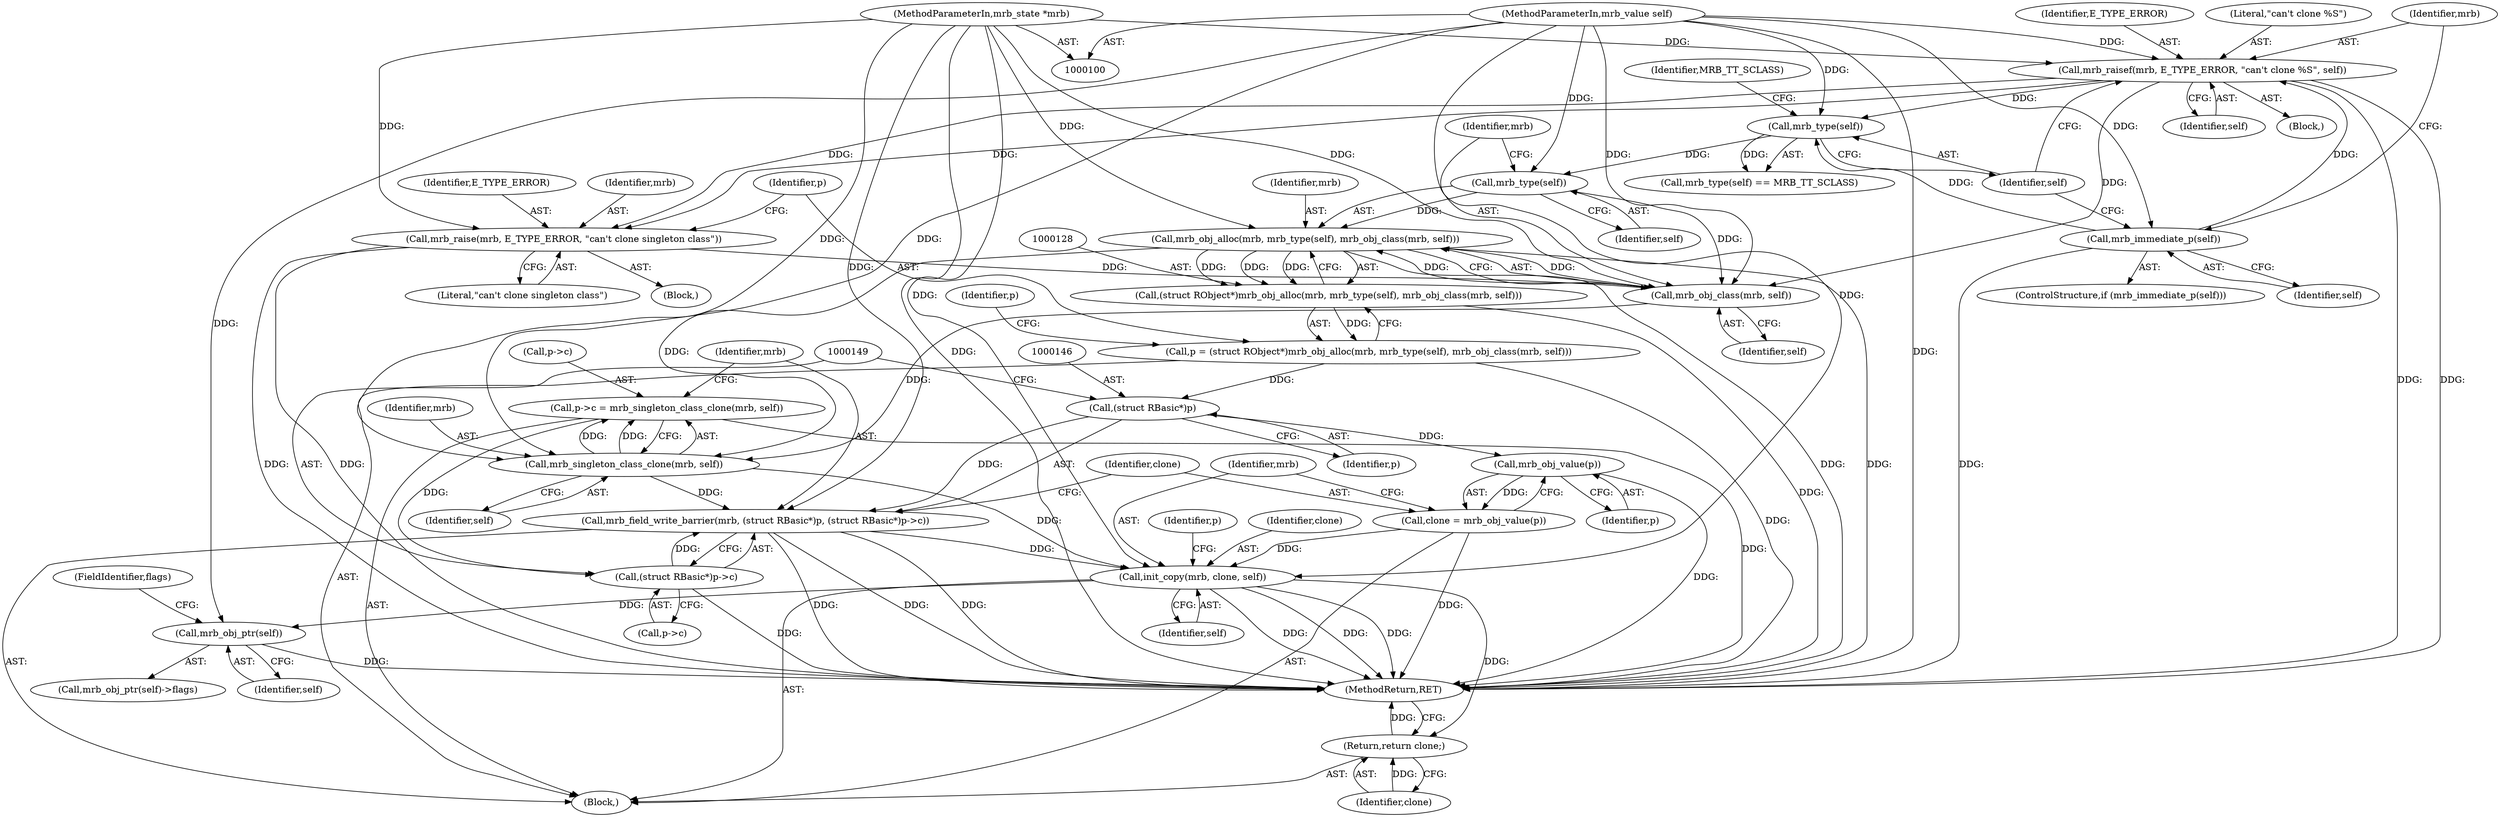 digraph "0_mruby_55edae0226409de25e59922807cb09acb45731a2@API" {
"1000157" [label="(Call,init_copy(mrb, clone, self))"];
"1000143" [label="(Call,mrb_field_write_barrier(mrb, (struct RBasic*)p, (struct RBasic*)p->c))"];
"1000140" [label="(Call,mrb_singleton_class_clone(mrb, self))"];
"1000129" [label="(Call,mrb_obj_alloc(mrb, mrb_type(self), mrb_obj_class(mrb, self)))"];
"1000133" [label="(Call,mrb_obj_class(mrb, self))"];
"1000121" [label="(Call,mrb_raise(mrb, E_TYPE_ERROR, \"can't clone singleton class\"))"];
"1000110" [label="(Call,mrb_raisef(mrb, E_TYPE_ERROR, \"can't clone %S\", self))"];
"1000101" [label="(MethodParameterIn,mrb_state *mrb)"];
"1000107" [label="(Call,mrb_immediate_p(self))"];
"1000102" [label="(MethodParameterIn,mrb_value self)"];
"1000131" [label="(Call,mrb_type(self))"];
"1000117" [label="(Call,mrb_type(self))"];
"1000145" [label="(Call,(struct RBasic*)p)"];
"1000125" [label="(Call,p = (struct RObject*)mrb_obj_alloc(mrb, mrb_type(self), mrb_obj_class(mrb, self)))"];
"1000127" [label="(Call,(struct RObject*)mrb_obj_alloc(mrb, mrb_type(self), mrb_obj_class(mrb, self)))"];
"1000148" [label="(Call,(struct RBasic*)p->c)"];
"1000136" [label="(Call,p->c = mrb_singleton_class_clone(mrb, self))"];
"1000153" [label="(Call,clone = mrb_obj_value(p))"];
"1000155" [label="(Call,mrb_obj_value(p))"];
"1000167" [label="(Call,mrb_obj_ptr(self))"];
"1000171" [label="(Return,return clone;)"];
"1000145" [label="(Call,(struct RBasic*)p)"];
"1000154" [label="(Identifier,clone)"];
"1000166" [label="(Call,mrb_obj_ptr(self)->flags)"];
"1000117" [label="(Call,mrb_type(self))"];
"1000121" [label="(Call,mrb_raise(mrb, E_TYPE_ERROR, \"can't clone singleton class\"))"];
"1000142" [label="(Identifier,self)"];
"1000137" [label="(Call,p->c)"];
"1000124" [label="(Literal,\"can't clone singleton class\")"];
"1000125" [label="(Call,p = (struct RObject*)mrb_obj_alloc(mrb, mrb_type(self), mrb_obj_class(mrb, self)))"];
"1000130" [label="(Identifier,mrb)"];
"1000111" [label="(Identifier,mrb)"];
"1000140" [label="(Call,mrb_singleton_class_clone(mrb, self))"];
"1000148" [label="(Call,(struct RBasic*)p->c)"];
"1000122" [label="(Identifier,mrb)"];
"1000168" [label="(Identifier,self)"];
"1000144" [label="(Identifier,mrb)"];
"1000155" [label="(Call,mrb_obj_value(p))"];
"1000153" [label="(Call,clone = mrb_obj_value(p))"];
"1000150" [label="(Call,p->c)"];
"1000112" [label="(Identifier,E_TYPE_ERROR)"];
"1000127" [label="(Call,(struct RObject*)mrb_obj_alloc(mrb, mrb_type(self), mrb_obj_class(mrb, self)))"];
"1000107" [label="(Call,mrb_immediate_p(self))"];
"1000163" [label="(Identifier,p)"];
"1000173" [label="(MethodReturn,RET)"];
"1000147" [label="(Identifier,p)"];
"1000108" [label="(Identifier,self)"];
"1000171" [label="(Return,return clone;)"];
"1000113" [label="(Literal,\"can't clone %S\")"];
"1000172" [label="(Identifier,clone)"];
"1000158" [label="(Identifier,mrb)"];
"1000126" [label="(Identifier,p)"];
"1000160" [label="(Identifier,self)"];
"1000101" [label="(MethodParameterIn,mrb_state *mrb)"];
"1000135" [label="(Identifier,self)"];
"1000114" [label="(Identifier,self)"];
"1000106" [label="(ControlStructure,if (mrb_immediate_p(self)))"];
"1000169" [label="(FieldIdentifier,flags)"];
"1000118" [label="(Identifier,self)"];
"1000119" [label="(Identifier,MRB_TT_SCLASS)"];
"1000143" [label="(Call,mrb_field_write_barrier(mrb, (struct RBasic*)p, (struct RBasic*)p->c))"];
"1000136" [label="(Call,p->c = mrb_singleton_class_clone(mrb, self))"];
"1000103" [label="(Block,)"];
"1000120" [label="(Block,)"];
"1000159" [label="(Identifier,clone)"];
"1000131" [label="(Call,mrb_type(self))"];
"1000132" [label="(Identifier,self)"];
"1000157" [label="(Call,init_copy(mrb, clone, self))"];
"1000133" [label="(Call,mrb_obj_class(mrb, self))"];
"1000109" [label="(Block,)"];
"1000116" [label="(Call,mrb_type(self) == MRB_TT_SCLASS)"];
"1000167" [label="(Call,mrb_obj_ptr(self))"];
"1000141" [label="(Identifier,mrb)"];
"1000102" [label="(MethodParameterIn,mrb_value self)"];
"1000134" [label="(Identifier,mrb)"];
"1000156" [label="(Identifier,p)"];
"1000138" [label="(Identifier,p)"];
"1000123" [label="(Identifier,E_TYPE_ERROR)"];
"1000129" [label="(Call,mrb_obj_alloc(mrb, mrb_type(self), mrb_obj_class(mrb, self)))"];
"1000110" [label="(Call,mrb_raisef(mrb, E_TYPE_ERROR, \"can't clone %S\", self))"];
"1000157" -> "1000103"  [label="AST: "];
"1000157" -> "1000160"  [label="CFG: "];
"1000158" -> "1000157"  [label="AST: "];
"1000159" -> "1000157"  [label="AST: "];
"1000160" -> "1000157"  [label="AST: "];
"1000163" -> "1000157"  [label="CFG: "];
"1000157" -> "1000173"  [label="DDG: "];
"1000157" -> "1000173"  [label="DDG: "];
"1000157" -> "1000173"  [label="DDG: "];
"1000143" -> "1000157"  [label="DDG: "];
"1000101" -> "1000157"  [label="DDG: "];
"1000153" -> "1000157"  [label="DDG: "];
"1000140" -> "1000157"  [label="DDG: "];
"1000102" -> "1000157"  [label="DDG: "];
"1000157" -> "1000167"  [label="DDG: "];
"1000157" -> "1000171"  [label="DDG: "];
"1000143" -> "1000103"  [label="AST: "];
"1000143" -> "1000148"  [label="CFG: "];
"1000144" -> "1000143"  [label="AST: "];
"1000145" -> "1000143"  [label="AST: "];
"1000148" -> "1000143"  [label="AST: "];
"1000154" -> "1000143"  [label="CFG: "];
"1000143" -> "1000173"  [label="DDG: "];
"1000143" -> "1000173"  [label="DDG: "];
"1000143" -> "1000173"  [label="DDG: "];
"1000140" -> "1000143"  [label="DDG: "];
"1000101" -> "1000143"  [label="DDG: "];
"1000145" -> "1000143"  [label="DDG: "];
"1000148" -> "1000143"  [label="DDG: "];
"1000140" -> "1000136"  [label="AST: "];
"1000140" -> "1000142"  [label="CFG: "];
"1000141" -> "1000140"  [label="AST: "];
"1000142" -> "1000140"  [label="AST: "];
"1000136" -> "1000140"  [label="CFG: "];
"1000140" -> "1000136"  [label="DDG: "];
"1000140" -> "1000136"  [label="DDG: "];
"1000129" -> "1000140"  [label="DDG: "];
"1000101" -> "1000140"  [label="DDG: "];
"1000133" -> "1000140"  [label="DDG: "];
"1000102" -> "1000140"  [label="DDG: "];
"1000129" -> "1000127"  [label="AST: "];
"1000129" -> "1000133"  [label="CFG: "];
"1000130" -> "1000129"  [label="AST: "];
"1000131" -> "1000129"  [label="AST: "];
"1000133" -> "1000129"  [label="AST: "];
"1000127" -> "1000129"  [label="CFG: "];
"1000129" -> "1000173"  [label="DDG: "];
"1000129" -> "1000173"  [label="DDG: "];
"1000129" -> "1000127"  [label="DDG: "];
"1000129" -> "1000127"  [label="DDG: "];
"1000129" -> "1000127"  [label="DDG: "];
"1000133" -> "1000129"  [label="DDG: "];
"1000133" -> "1000129"  [label="DDG: "];
"1000101" -> "1000129"  [label="DDG: "];
"1000131" -> "1000129"  [label="DDG: "];
"1000133" -> "1000135"  [label="CFG: "];
"1000134" -> "1000133"  [label="AST: "];
"1000135" -> "1000133"  [label="AST: "];
"1000121" -> "1000133"  [label="DDG: "];
"1000110" -> "1000133"  [label="DDG: "];
"1000101" -> "1000133"  [label="DDG: "];
"1000131" -> "1000133"  [label="DDG: "];
"1000102" -> "1000133"  [label="DDG: "];
"1000121" -> "1000120"  [label="AST: "];
"1000121" -> "1000124"  [label="CFG: "];
"1000122" -> "1000121"  [label="AST: "];
"1000123" -> "1000121"  [label="AST: "];
"1000124" -> "1000121"  [label="AST: "];
"1000126" -> "1000121"  [label="CFG: "];
"1000121" -> "1000173"  [label="DDG: "];
"1000121" -> "1000173"  [label="DDG: "];
"1000110" -> "1000121"  [label="DDG: "];
"1000110" -> "1000121"  [label="DDG: "];
"1000101" -> "1000121"  [label="DDG: "];
"1000110" -> "1000109"  [label="AST: "];
"1000110" -> "1000114"  [label="CFG: "];
"1000111" -> "1000110"  [label="AST: "];
"1000112" -> "1000110"  [label="AST: "];
"1000113" -> "1000110"  [label="AST: "];
"1000114" -> "1000110"  [label="AST: "];
"1000118" -> "1000110"  [label="CFG: "];
"1000110" -> "1000173"  [label="DDG: "];
"1000110" -> "1000173"  [label="DDG: "];
"1000101" -> "1000110"  [label="DDG: "];
"1000107" -> "1000110"  [label="DDG: "];
"1000102" -> "1000110"  [label="DDG: "];
"1000110" -> "1000117"  [label="DDG: "];
"1000101" -> "1000100"  [label="AST: "];
"1000101" -> "1000173"  [label="DDG: "];
"1000107" -> "1000106"  [label="AST: "];
"1000107" -> "1000108"  [label="CFG: "];
"1000108" -> "1000107"  [label="AST: "];
"1000111" -> "1000107"  [label="CFG: "];
"1000118" -> "1000107"  [label="CFG: "];
"1000107" -> "1000173"  [label="DDG: "];
"1000102" -> "1000107"  [label="DDG: "];
"1000107" -> "1000117"  [label="DDG: "];
"1000102" -> "1000100"  [label="AST: "];
"1000102" -> "1000173"  [label="DDG: "];
"1000102" -> "1000117"  [label="DDG: "];
"1000102" -> "1000131"  [label="DDG: "];
"1000102" -> "1000167"  [label="DDG: "];
"1000131" -> "1000132"  [label="CFG: "];
"1000132" -> "1000131"  [label="AST: "];
"1000134" -> "1000131"  [label="CFG: "];
"1000117" -> "1000131"  [label="DDG: "];
"1000117" -> "1000116"  [label="AST: "];
"1000117" -> "1000118"  [label="CFG: "];
"1000118" -> "1000117"  [label="AST: "];
"1000119" -> "1000117"  [label="CFG: "];
"1000117" -> "1000116"  [label="DDG: "];
"1000145" -> "1000147"  [label="CFG: "];
"1000146" -> "1000145"  [label="AST: "];
"1000147" -> "1000145"  [label="AST: "];
"1000149" -> "1000145"  [label="CFG: "];
"1000125" -> "1000145"  [label="DDG: "];
"1000145" -> "1000155"  [label="DDG: "];
"1000125" -> "1000103"  [label="AST: "];
"1000125" -> "1000127"  [label="CFG: "];
"1000126" -> "1000125"  [label="AST: "];
"1000127" -> "1000125"  [label="AST: "];
"1000138" -> "1000125"  [label="CFG: "];
"1000125" -> "1000173"  [label="DDG: "];
"1000127" -> "1000125"  [label="DDG: "];
"1000128" -> "1000127"  [label="AST: "];
"1000127" -> "1000173"  [label="DDG: "];
"1000148" -> "1000150"  [label="CFG: "];
"1000149" -> "1000148"  [label="AST: "];
"1000150" -> "1000148"  [label="AST: "];
"1000148" -> "1000173"  [label="DDG: "];
"1000136" -> "1000148"  [label="DDG: "];
"1000136" -> "1000103"  [label="AST: "];
"1000137" -> "1000136"  [label="AST: "];
"1000144" -> "1000136"  [label="CFG: "];
"1000136" -> "1000173"  [label="DDG: "];
"1000153" -> "1000103"  [label="AST: "];
"1000153" -> "1000155"  [label="CFG: "];
"1000154" -> "1000153"  [label="AST: "];
"1000155" -> "1000153"  [label="AST: "];
"1000158" -> "1000153"  [label="CFG: "];
"1000153" -> "1000173"  [label="DDG: "];
"1000155" -> "1000153"  [label="DDG: "];
"1000155" -> "1000156"  [label="CFG: "];
"1000156" -> "1000155"  [label="AST: "];
"1000155" -> "1000173"  [label="DDG: "];
"1000167" -> "1000166"  [label="AST: "];
"1000167" -> "1000168"  [label="CFG: "];
"1000168" -> "1000167"  [label="AST: "];
"1000169" -> "1000167"  [label="CFG: "];
"1000167" -> "1000173"  [label="DDG: "];
"1000171" -> "1000103"  [label="AST: "];
"1000171" -> "1000172"  [label="CFG: "];
"1000172" -> "1000171"  [label="AST: "];
"1000173" -> "1000171"  [label="CFG: "];
"1000171" -> "1000173"  [label="DDG: "];
"1000172" -> "1000171"  [label="DDG: "];
}
